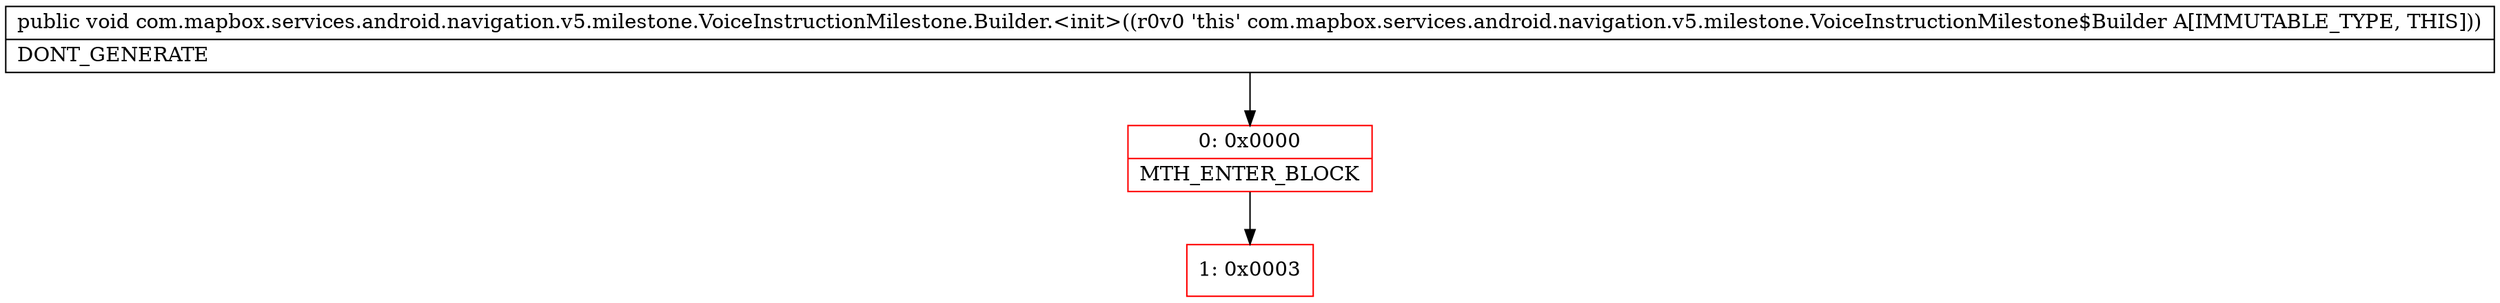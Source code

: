 digraph "CFG forcom.mapbox.services.android.navigation.v5.milestone.VoiceInstructionMilestone.Builder.\<init\>()V" {
subgraph cluster_Region_1885920724 {
label = "R(0)";
node [shape=record,color=blue];
}
Node_0 [shape=record,color=red,label="{0\:\ 0x0000|MTH_ENTER_BLOCK\l}"];
Node_1 [shape=record,color=red,label="{1\:\ 0x0003}"];
MethodNode[shape=record,label="{public void com.mapbox.services.android.navigation.v5.milestone.VoiceInstructionMilestone.Builder.\<init\>((r0v0 'this' com.mapbox.services.android.navigation.v5.milestone.VoiceInstructionMilestone$Builder A[IMMUTABLE_TYPE, THIS]))  | DONT_GENERATE\l}"];
MethodNode -> Node_0;
Node_0 -> Node_1;
}

